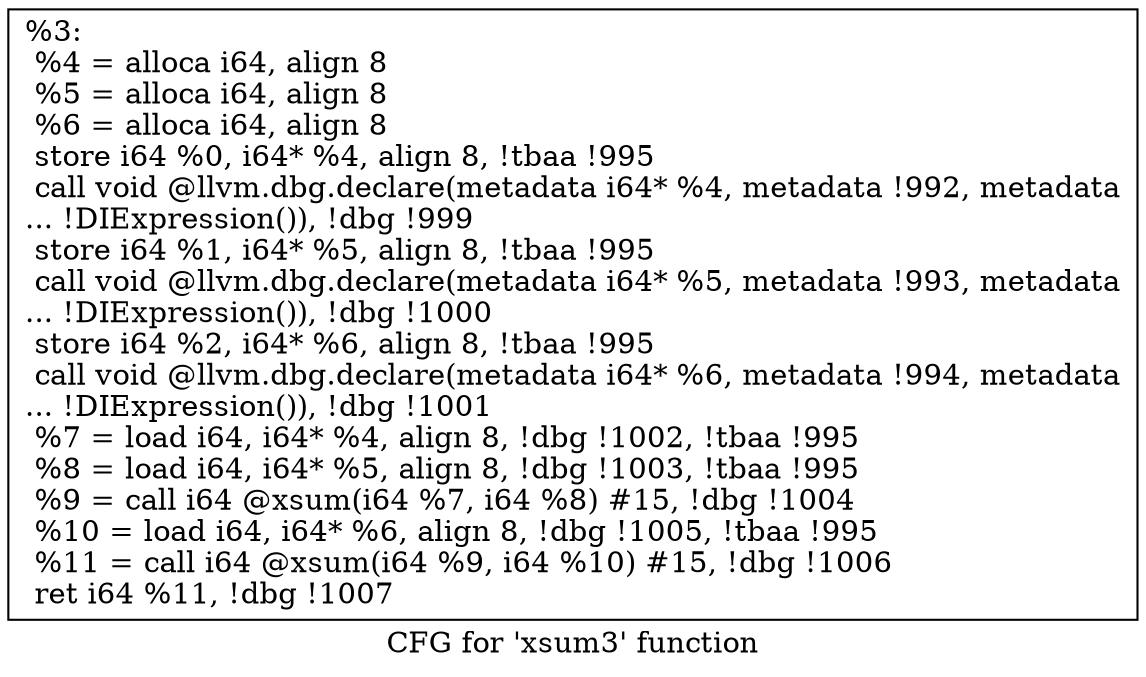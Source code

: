 digraph "CFG for 'xsum3' function" {
	label="CFG for 'xsum3' function";

	Node0x1ad30a0 [shape=record,label="{%3:\l  %4 = alloca i64, align 8\l  %5 = alloca i64, align 8\l  %6 = alloca i64, align 8\l  store i64 %0, i64* %4, align 8, !tbaa !995\l  call void @llvm.dbg.declare(metadata i64* %4, metadata !992, metadata\l... !DIExpression()), !dbg !999\l  store i64 %1, i64* %5, align 8, !tbaa !995\l  call void @llvm.dbg.declare(metadata i64* %5, metadata !993, metadata\l... !DIExpression()), !dbg !1000\l  store i64 %2, i64* %6, align 8, !tbaa !995\l  call void @llvm.dbg.declare(metadata i64* %6, metadata !994, metadata\l... !DIExpression()), !dbg !1001\l  %7 = load i64, i64* %4, align 8, !dbg !1002, !tbaa !995\l  %8 = load i64, i64* %5, align 8, !dbg !1003, !tbaa !995\l  %9 = call i64 @xsum(i64 %7, i64 %8) #15, !dbg !1004\l  %10 = load i64, i64* %6, align 8, !dbg !1005, !tbaa !995\l  %11 = call i64 @xsum(i64 %9, i64 %10) #15, !dbg !1006\l  ret i64 %11, !dbg !1007\l}"];
}
